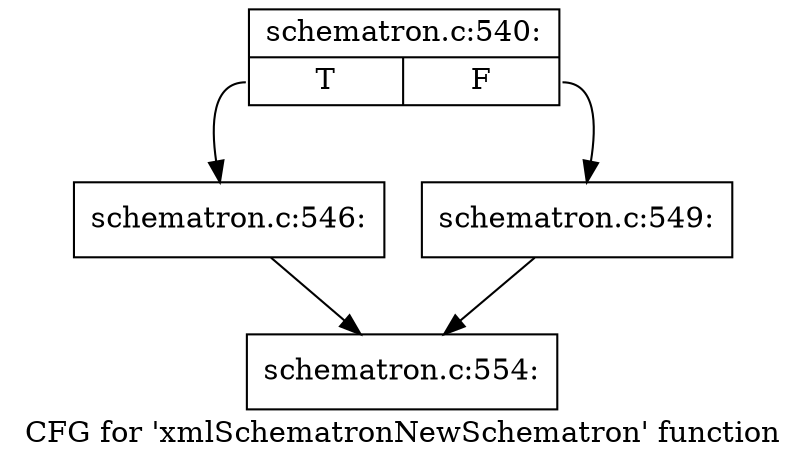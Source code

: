 digraph "CFG for 'xmlSchematronNewSchematron' function" {
	label="CFG for 'xmlSchematronNewSchematron' function";

	Node0x4ca3260 [shape=record,label="{schematron.c:540:|{<s0>T|<s1>F}}"];
	Node0x4ca3260:s0 -> Node0x4ca3d90;
	Node0x4ca3260:s1 -> Node0x4ca5ce0;
	Node0x4ca3d90 [shape=record,label="{schematron.c:546:}"];
	Node0x4ca3d90 -> Node0x4ca3e10;
	Node0x4ca5ce0 [shape=record,label="{schematron.c:549:}"];
	Node0x4ca5ce0 -> Node0x4ca3e10;
	Node0x4ca3e10 [shape=record,label="{schematron.c:554:}"];
}

